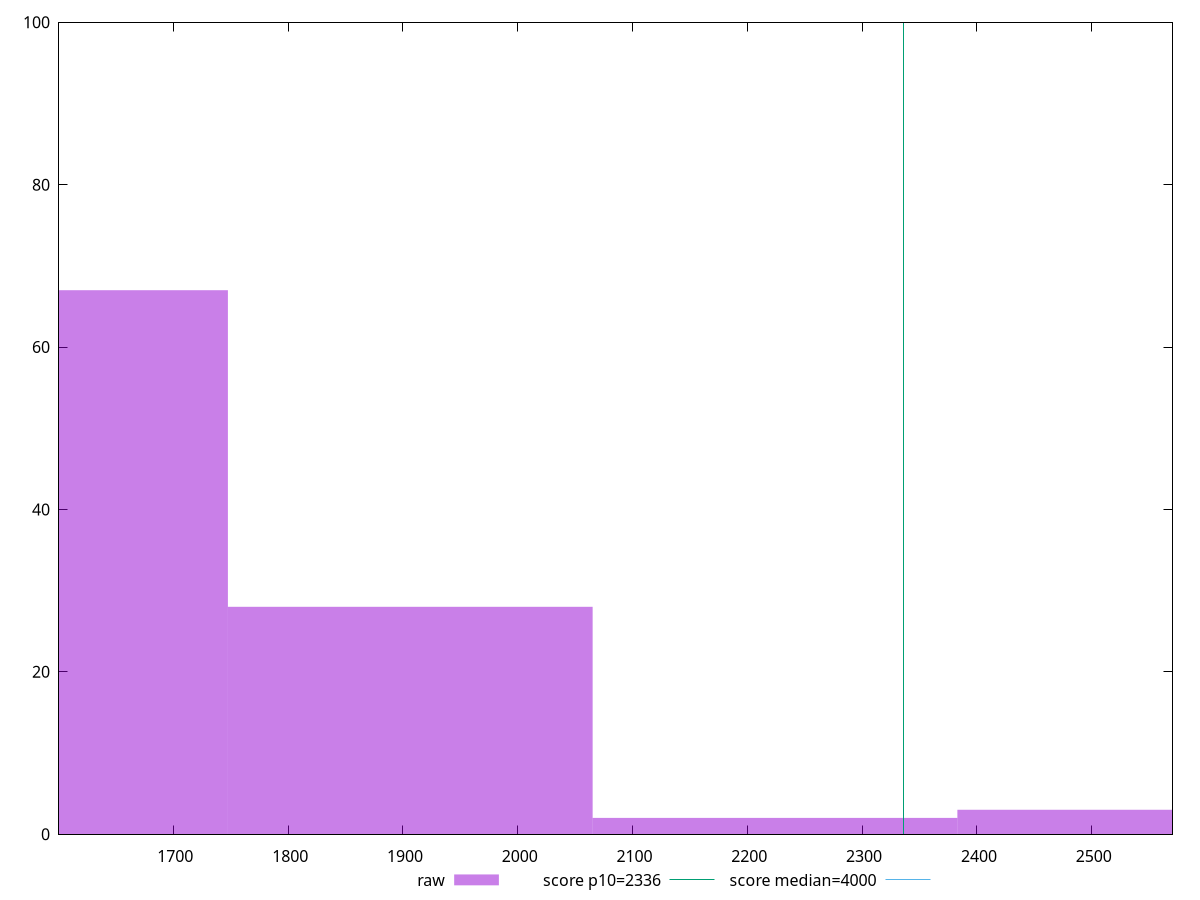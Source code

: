 reset

$raw <<EOF
2541.86859154196 3
1906.40144365647 28
1588.667869713725 67
2224.135017599215 2
EOF

set key outside below
set boxwidth 317.733573942745
set xrange [1600.4009999999998:2570.3999999999996]
set yrange [0:100]
set trange [0:100]
set style fill transparent solid 0.5 noborder

set parametric
set terminal svg size 640, 490 enhanced background rgb 'white'
set output "report_00015_2021-02-09T16-11-33.973Z/first-contentful-paint/samples/pages+cached+noadtech+nomedia+nocss/raw/histogram.svg"

plot $raw title "raw" with boxes, \
     2336,t title "score p10=2336", \
     4000,t title "score median=4000"

reset
